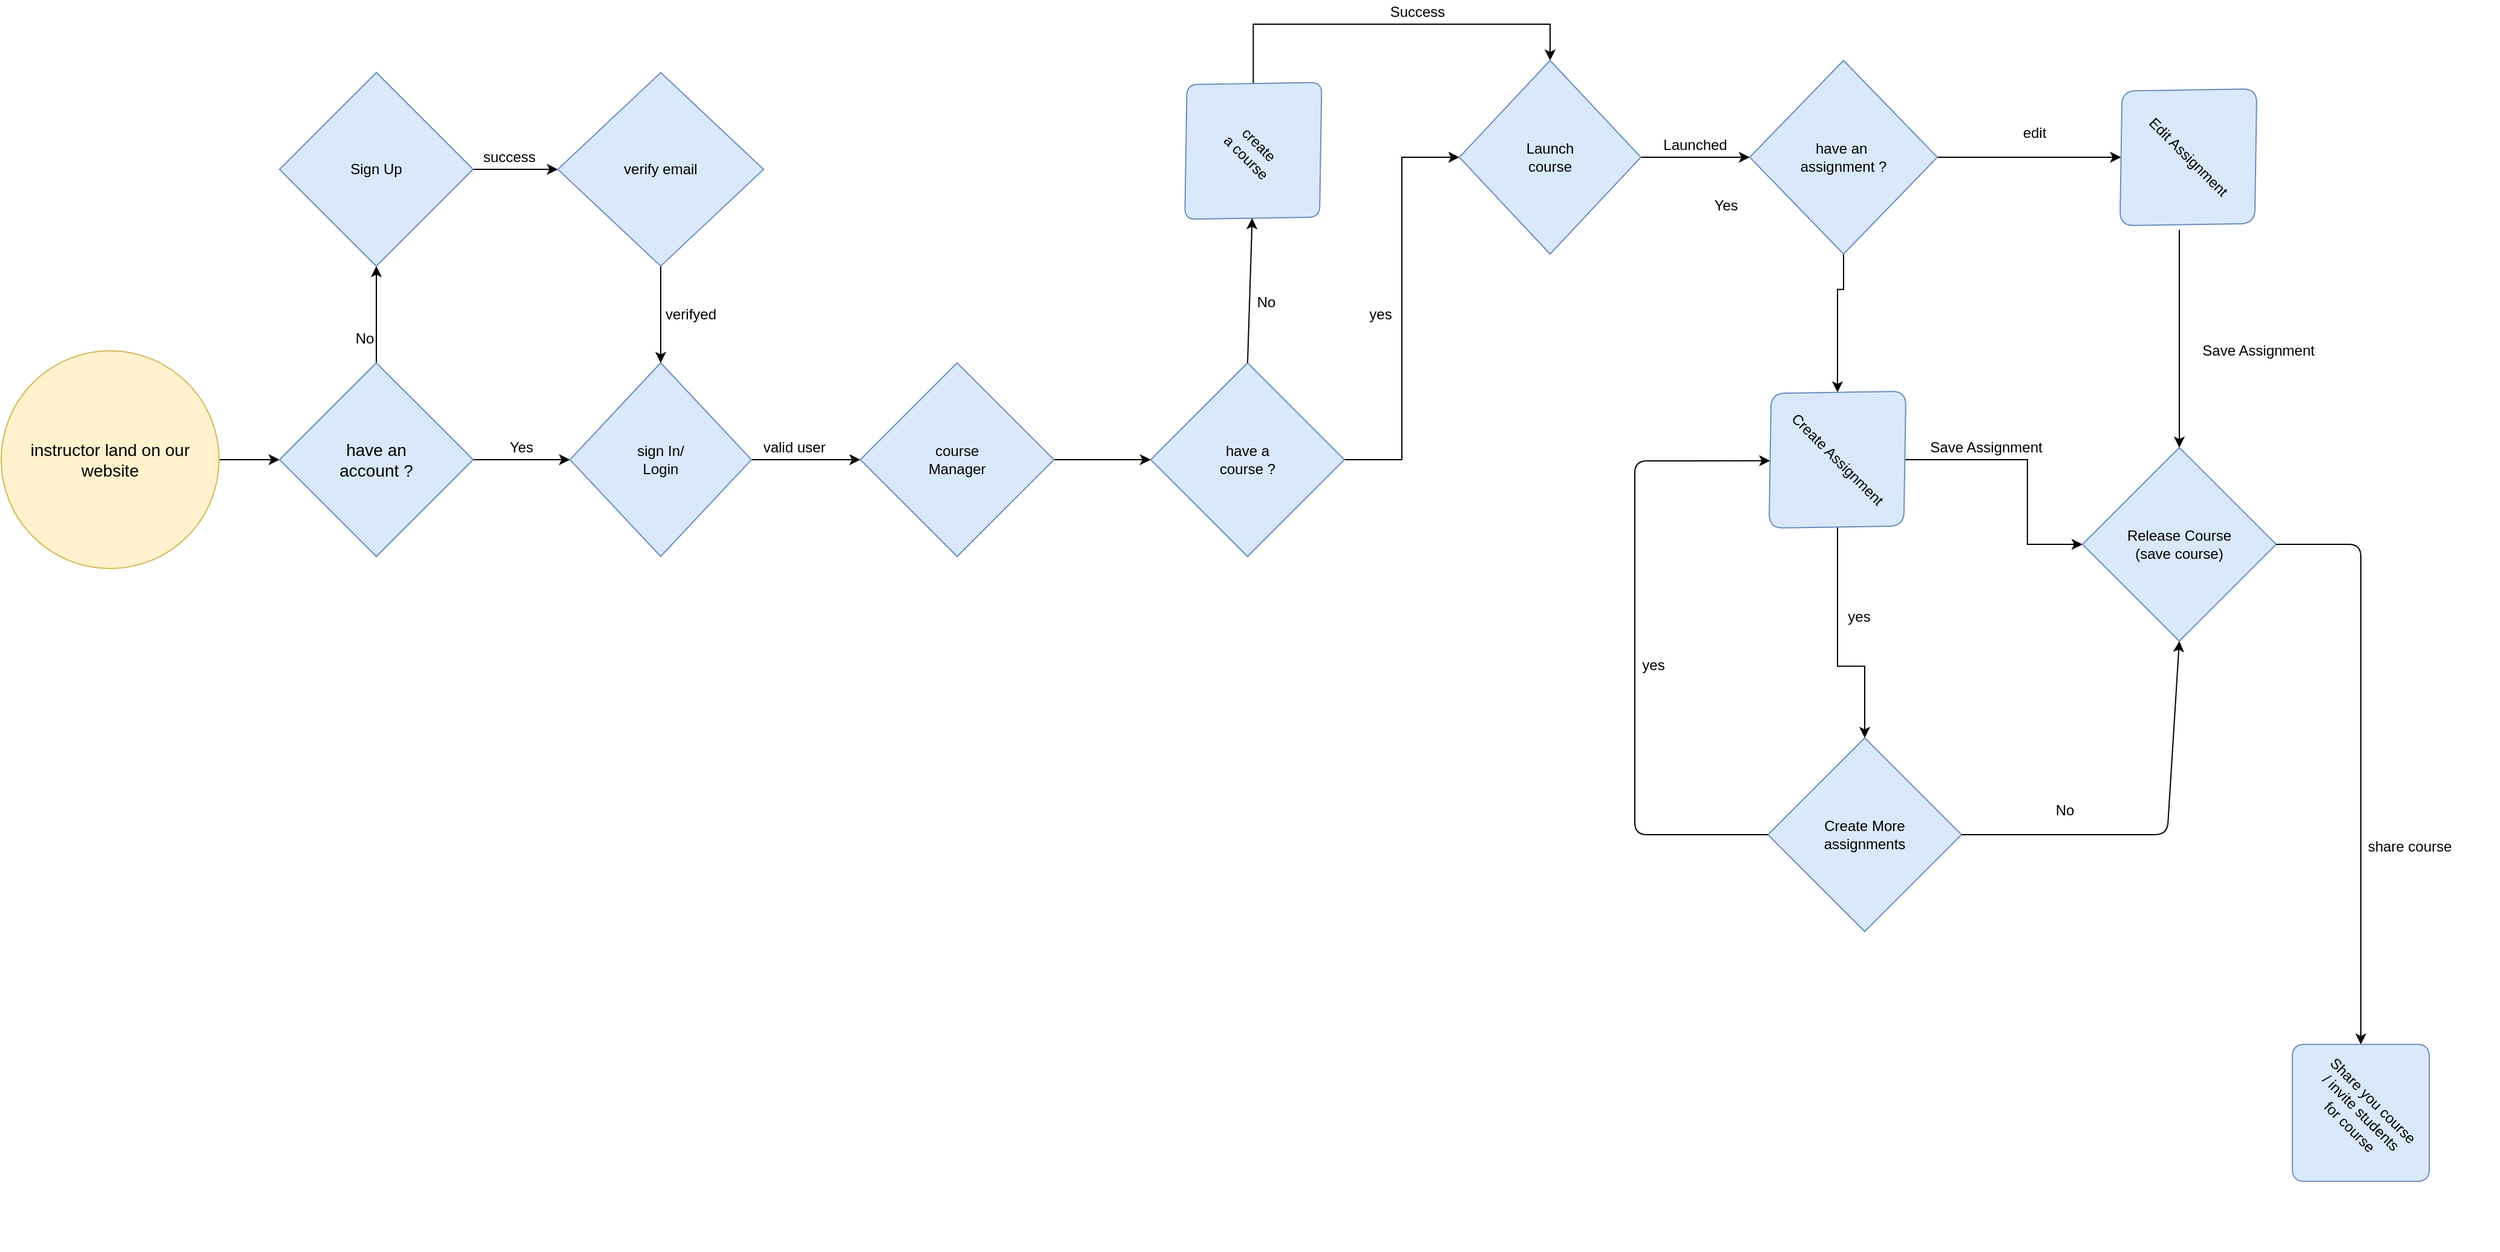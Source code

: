 <mxfile version="14.9.3" type="github">
  <diagram id="RUEkLYq3bLoNr5pZy6MD" name="Page-1">
    <mxGraphModel dx="1974" dy="1729" grid="1" gridSize="10" guides="1" tooltips="1" connect="1" arrows="1" fold="1" page="1" pageScale="1" pageWidth="850" pageHeight="1100" math="0" shadow="0">
      <root>
        <mxCell id="0" />
        <mxCell id="1" parent="0" />
        <mxCell id="P52JqAolS430aCwuecmm-8" value="" style="edgeStyle=orthogonalEdgeStyle;rounded=0;orthogonalLoop=1;jettySize=auto;html=1;" parent="1" source="P52JqAolS430aCwuecmm-1" target="P52JqAolS430aCwuecmm-2" edge="1">
          <mxGeometry relative="1" as="geometry" />
        </mxCell>
        <mxCell id="P52JqAolS430aCwuecmm-1" value="&lt;font style=&quot;font-size: 14px&quot;&gt;instructor land on our website&lt;/font&gt;" style="ellipse;whiteSpace=wrap;html=1;aspect=fixed;fillColor=#fff2cc;strokeColor=#d6b656;" parent="1" vertex="1">
          <mxGeometry x="-30" y="270" width="180" height="180" as="geometry" />
        </mxCell>
        <mxCell id="P52JqAolS430aCwuecmm-11" value="" style="edgeStyle=orthogonalEdgeStyle;rounded=0;orthogonalLoop=1;jettySize=auto;html=1;" parent="1" source="P52JqAolS430aCwuecmm-2" target="P52JqAolS430aCwuecmm-9" edge="1">
          <mxGeometry relative="1" as="geometry" />
        </mxCell>
        <mxCell id="P52JqAolS430aCwuecmm-18" value="" style="edgeStyle=orthogonalEdgeStyle;rounded=0;orthogonalLoop=1;jettySize=auto;html=1;" parent="1" source="P52JqAolS430aCwuecmm-2" target="P52JqAolS430aCwuecmm-14" edge="1">
          <mxGeometry relative="1" as="geometry" />
        </mxCell>
        <mxCell id="P52JqAolS430aCwuecmm-2" value="&lt;font style=&quot;font-size: 14px&quot;&gt;have an &lt;br&gt;account ?&lt;/font&gt;" style="rhombus;whiteSpace=wrap;html=1;fillColor=#dae8fc;strokeColor=#6c8ebf;" parent="1" vertex="1">
          <mxGeometry x="200" y="280" width="160" height="160" as="geometry" />
        </mxCell>
        <mxCell id="P52JqAolS430aCwuecmm-20" value="" style="edgeStyle=orthogonalEdgeStyle;rounded=0;orthogonalLoop=1;jettySize=auto;html=1;" parent="1" source="P52JqAolS430aCwuecmm-9" target="P52JqAolS430aCwuecmm-19" edge="1">
          <mxGeometry relative="1" as="geometry" />
        </mxCell>
        <mxCell id="P52JqAolS430aCwuecmm-9" value="Sign Up" style="rhombus;whiteSpace=wrap;html=1;fillColor=#dae8fc;strokeColor=#6c8ebf;" parent="1" vertex="1">
          <mxGeometry x="200" y="40" width="160" height="160" as="geometry" />
        </mxCell>
        <mxCell id="P52JqAolS430aCwuecmm-12" value="No" style="text;html=1;align=center;verticalAlign=middle;resizable=0;points=[];autosize=1;strokeColor=none;" parent="1" vertex="1">
          <mxGeometry x="255" y="250" width="30" height="20" as="geometry" />
        </mxCell>
        <mxCell id="P52JqAolS430aCwuecmm-13" value="Yes" style="text;html=1;strokeColor=none;fillColor=none;align=center;verticalAlign=middle;whiteSpace=wrap;rounded=0;" parent="1" vertex="1">
          <mxGeometry x="380" y="340" width="40" height="20" as="geometry" />
        </mxCell>
        <mxCell id="P52JqAolS430aCwuecmm-25" value="" style="edgeStyle=orthogonalEdgeStyle;rounded=0;orthogonalLoop=1;jettySize=auto;html=1;" parent="1" source="P52JqAolS430aCwuecmm-14" target="P52JqAolS430aCwuecmm-24" edge="1">
          <mxGeometry relative="1" as="geometry" />
        </mxCell>
        <mxCell id="P52JqAolS430aCwuecmm-14" value="sign In/&lt;br&gt;Login" style="rhombus;whiteSpace=wrap;html=1;fillColor=#dae8fc;strokeColor=#6c8ebf;" parent="1" vertex="1">
          <mxGeometry x="440" y="280" width="150" height="160" as="geometry" />
        </mxCell>
        <mxCell id="P52JqAolS430aCwuecmm-15" style="edgeStyle=orthogonalEdgeStyle;rounded=0;orthogonalLoop=1;jettySize=auto;html=1;exitX=0.5;exitY=1;exitDx=0;exitDy=0;" parent="1" source="P52JqAolS430aCwuecmm-2" target="P52JqAolS430aCwuecmm-2" edge="1">
          <mxGeometry relative="1" as="geometry" />
        </mxCell>
        <mxCell id="P52JqAolS430aCwuecmm-21" value="" style="edgeStyle=orthogonalEdgeStyle;rounded=0;orthogonalLoop=1;jettySize=auto;html=1;" parent="1" source="P52JqAolS430aCwuecmm-19" target="P52JqAolS430aCwuecmm-14" edge="1">
          <mxGeometry relative="1" as="geometry" />
        </mxCell>
        <mxCell id="P52JqAolS430aCwuecmm-19" value="verify email" style="rhombus;whiteSpace=wrap;html=1;fillColor=#dae8fc;strokeColor=#6c8ebf;" parent="1" vertex="1">
          <mxGeometry x="430" y="40" width="170" height="160" as="geometry" />
        </mxCell>
        <mxCell id="P52JqAolS430aCwuecmm-22" value="success" style="text;html=1;strokeColor=none;fillColor=none;align=center;verticalAlign=middle;whiteSpace=wrap;rounded=0;" parent="1" vertex="1">
          <mxGeometry x="370" y="100" width="40" height="20" as="geometry" />
        </mxCell>
        <mxCell id="P52JqAolS430aCwuecmm-23" value="verifyed" style="text;html=1;strokeColor=none;fillColor=none;align=center;verticalAlign=middle;whiteSpace=wrap;rounded=0;" parent="1" vertex="1">
          <mxGeometry x="520" y="230" width="40" height="20" as="geometry" />
        </mxCell>
        <mxCell id="P52JqAolS430aCwuecmm-29" value="" style="edgeStyle=orthogonalEdgeStyle;rounded=0;orthogonalLoop=1;jettySize=auto;html=1;" parent="1" source="P52JqAolS430aCwuecmm-24" target="P52JqAolS430aCwuecmm-28" edge="1">
          <mxGeometry relative="1" as="geometry" />
        </mxCell>
        <mxCell id="P52JqAolS430aCwuecmm-24" value="course&lt;br&gt;Manager" style="rhombus;whiteSpace=wrap;html=1;fillColor=#dae8fc;strokeColor=#6c8ebf;" parent="1" vertex="1">
          <mxGeometry x="680" y="280" width="160" height="160" as="geometry" />
        </mxCell>
        <mxCell id="P52JqAolS430aCwuecmm-27" value="valid user" style="text;html=1;align=center;verticalAlign=middle;resizable=0;points=[];autosize=1;strokeColor=none;" parent="1" vertex="1">
          <mxGeometry x="590" y="340" width="70" height="20" as="geometry" />
        </mxCell>
        <mxCell id="P52JqAolS430aCwuecmm-34" value="" style="edgeStyle=orthogonalEdgeStyle;rounded=0;orthogonalLoop=1;jettySize=auto;html=1;entryX=0;entryY=0.5;entryDx=0;entryDy=0;" parent="1" source="P52JqAolS430aCwuecmm-28" target="P52JqAolS430aCwuecmm-33" edge="1">
          <mxGeometry relative="1" as="geometry" />
        </mxCell>
        <mxCell id="P52JqAolS430aCwuecmm-28" value="have a &lt;br&gt;course ?" style="rhombus;whiteSpace=wrap;html=1;fillColor=#dae8fc;strokeColor=#6c8ebf;" parent="1" vertex="1">
          <mxGeometry x="920" y="280" width="160" height="160" as="geometry" />
        </mxCell>
        <mxCell id="P52JqAolS430aCwuecmm-45" value="" style="edgeStyle=orthogonalEdgeStyle;rounded=0;orthogonalLoop=1;jettySize=auto;html=1;entryX=0.5;entryY=0;entryDx=0;entryDy=0;" parent="1" source="P52JqAolS430aCwuecmm-30" target="P52JqAolS430aCwuecmm-33" edge="1">
          <mxGeometry relative="1" as="geometry">
            <Array as="points">
              <mxPoint x="1005" />
              <mxPoint x="1250" />
            </Array>
          </mxGeometry>
        </mxCell>
        <mxCell id="P52JqAolS430aCwuecmm-30" value="create&lt;br&gt;a course" style="rhombus;whiteSpace=wrap;html=1;fillColor=#dae8fc;strokeColor=#6c8ebf;rotation=45;rounded=1;arcSize=18;direction=west;" parent="1" vertex="1">
          <mxGeometry x="927.2" y="24.7" width="155" height="160" as="geometry" />
        </mxCell>
        <mxCell id="P52JqAolS430aCwuecmm-32" value="No" style="text;html=1;align=center;verticalAlign=middle;resizable=0;points=[];autosize=1;strokeColor=none;" parent="1" vertex="1">
          <mxGeometry x="1000" y="220" width="30" height="20" as="geometry" />
        </mxCell>
        <mxCell id="P52JqAolS430aCwuecmm-47" value="" style="edgeStyle=orthogonalEdgeStyle;rounded=0;orthogonalLoop=1;jettySize=auto;html=1;" parent="1" source="P52JqAolS430aCwuecmm-33" target="P52JqAolS430aCwuecmm-39" edge="1">
          <mxGeometry relative="1" as="geometry" />
        </mxCell>
        <mxCell id="P52JqAolS430aCwuecmm-33" value="Launch&lt;br&gt;course" style="rhombus;whiteSpace=wrap;html=1;fillColor=#dae8fc;strokeColor=#6c8ebf;" parent="1" vertex="1">
          <mxGeometry x="1175" y="30" width="150" height="160" as="geometry" />
        </mxCell>
        <mxCell id="P52JqAolS430aCwuecmm-35" value="yes" style="text;html=1;strokeColor=none;fillColor=none;align=center;verticalAlign=middle;whiteSpace=wrap;rounded=0;" parent="1" vertex="1">
          <mxGeometry x="1090" y="230" width="40" height="20" as="geometry" />
        </mxCell>
        <mxCell id="P52JqAolS430aCwuecmm-74" value="" style="edgeStyle=orthogonalEdgeStyle;rounded=0;orthogonalLoop=1;jettySize=auto;html=1;" parent="1" source="P52JqAolS430aCwuecmm-39" target="P52JqAolS430aCwuecmm-49" edge="1">
          <mxGeometry relative="1" as="geometry" />
        </mxCell>
        <mxCell id="P52JqAolS430aCwuecmm-76" value="" style="edgeStyle=orthogonalEdgeStyle;rounded=0;orthogonalLoop=1;jettySize=auto;html=1;" parent="1" source="P52JqAolS430aCwuecmm-39" target="P52JqAolS430aCwuecmm-75" edge="1">
          <mxGeometry relative="1" as="geometry" />
        </mxCell>
        <mxCell id="P52JqAolS430aCwuecmm-39" value="have an&amp;nbsp;&lt;br&gt;assignment ?" style="rhombus;whiteSpace=wrap;html=1;fillColor=#dae8fc;strokeColor=#6c8ebf;" parent="1" vertex="1">
          <mxGeometry x="1415" y="30" width="155" height="160" as="geometry" />
        </mxCell>
        <mxCell id="P52JqAolS430aCwuecmm-48" value="Launched" style="text;html=1;strokeColor=none;fillColor=none;align=center;verticalAlign=middle;whiteSpace=wrap;rounded=0;" parent="1" vertex="1">
          <mxGeometry x="1350" y="90" width="40" height="20" as="geometry" />
        </mxCell>
        <mxCell id="P52JqAolS430aCwuecmm-55" value="" style="edgeStyle=orthogonalEdgeStyle;rounded=0;orthogonalLoop=1;jettySize=auto;html=1;" parent="1" source="P52JqAolS430aCwuecmm-49" target="P52JqAolS430aCwuecmm-51" edge="1">
          <mxGeometry relative="1" as="geometry" />
        </mxCell>
        <mxCell id="P52JqAolS430aCwuecmm-57" value="" style="edgeStyle=orthogonalEdgeStyle;rounded=0;orthogonalLoop=1;jettySize=auto;html=1;" parent="1" source="P52JqAolS430aCwuecmm-49" target="P52JqAolS430aCwuecmm-56" edge="1">
          <mxGeometry relative="1" as="geometry" />
        </mxCell>
        <mxCell id="P52JqAolS430aCwuecmm-49" value="Create Assignment" style="rhombus;whiteSpace=wrap;html=1;fillColor=#dae8fc;strokeColor=#6c8ebf;direction=north;rounded=1;arcSize=23;rotation=45;" parent="1" vertex="1">
          <mxGeometry x="1410" y="280" width="155" height="160" as="geometry" />
        </mxCell>
        <mxCell id="P52JqAolS430aCwuecmm-51" value="Release Course&lt;br&gt;(save course)" style="rhombus;whiteSpace=wrap;html=1;fillColor=#dae8fc;strokeColor=#6c8ebf;" parent="1" vertex="1">
          <mxGeometry x="1690" y="350" width="160" height="160" as="geometry" />
        </mxCell>
        <mxCell id="P52JqAolS430aCwuecmm-54" value="Yes" style="text;html=1;align=center;verticalAlign=middle;resizable=0;points=[];autosize=1;strokeColor=none;" parent="1" vertex="1">
          <mxGeometry x="1380" y="140" width="30" height="20" as="geometry" />
        </mxCell>
        <mxCell id="P52JqAolS430aCwuecmm-56" value="Create More &lt;br&gt;assignments" style="rhombus;whiteSpace=wrap;html=1;fillColor=#dae8fc;strokeColor=#6c8ebf;" parent="1" vertex="1">
          <mxGeometry x="1430" y="590" width="160" height="160" as="geometry" />
        </mxCell>
        <mxCell id="P52JqAolS430aCwuecmm-64" value="yes" style="text;html=1;align=center;verticalAlign=middle;resizable=0;points=[];autosize=1;strokeColor=none;" parent="1" vertex="1">
          <mxGeometry x="1490" y="480" width="30" height="20" as="geometry" />
        </mxCell>
        <mxCell id="P52JqAolS430aCwuecmm-65" value="" style="endArrow=classic;html=1;entryX=0.5;entryY=1;entryDx=0;entryDy=0;" parent="1" target="P52JqAolS430aCwuecmm-51" edge="1">
          <mxGeometry width="50" height="50" relative="1" as="geometry">
            <mxPoint x="1590" y="670" as="sourcePoint" />
            <mxPoint x="1800" y="510" as="targetPoint" />
            <Array as="points">
              <mxPoint x="1760" y="670" />
            </Array>
          </mxGeometry>
        </mxCell>
        <mxCell id="P52JqAolS430aCwuecmm-66" value="No" style="text;html=1;align=center;verticalAlign=middle;resizable=0;points=[];autosize=1;strokeColor=none;" parent="1" vertex="1">
          <mxGeometry x="1660" y="640" width="30" height="20" as="geometry" />
        </mxCell>
        <mxCell id="P52JqAolS430aCwuecmm-67" value="Share you course&lt;br&gt;/ invite students&lt;br&gt;&amp;nbsp;for course" style="rhombus;whiteSpace=wrap;html=1;fillColor=#dae8fc;strokeColor=#6c8ebf;rotation=45;rounded=1;" parent="1" vertex="1">
          <mxGeometry x="1840" y="820" width="160" height="160" as="geometry" />
        </mxCell>
        <mxCell id="P52JqAolS430aCwuecmm-68" value="" style="endArrow=classic;html=1;exitX=1;exitY=0.5;exitDx=0;exitDy=0;entryX=0;entryY=0;entryDx=0;entryDy=0;" parent="1" source="P52JqAolS430aCwuecmm-51" target="P52JqAolS430aCwuecmm-67" edge="1">
          <mxGeometry width="50" height="50" relative="1" as="geometry">
            <mxPoint x="1600" y="360" as="sourcePoint" />
            <mxPoint x="1610" y="770" as="targetPoint" />
            <Array as="points">
              <mxPoint x="1920" y="430" />
            </Array>
          </mxGeometry>
        </mxCell>
        <mxCell id="P52JqAolS430aCwuecmm-69" value="share course" style="text;html=1;align=center;verticalAlign=middle;resizable=0;points=[];autosize=1;strokeColor=none;" parent="1" vertex="1">
          <mxGeometry x="1920" y="670" width="80" height="20" as="geometry" />
        </mxCell>
        <mxCell id="P52JqAolS430aCwuecmm-72" value="" style="endArrow=classic;html=1;exitX=0.5;exitY=0;exitDx=0;exitDy=0;entryX=0;entryY=0;entryDx=0;entryDy=0;" parent="1" source="P52JqAolS430aCwuecmm-28" target="P52JqAolS430aCwuecmm-30" edge="1">
          <mxGeometry width="50" height="50" relative="1" as="geometry">
            <mxPoint x="1160" y="330" as="sourcePoint" />
            <mxPoint x="1004" y="170" as="targetPoint" />
          </mxGeometry>
        </mxCell>
        <mxCell id="P52JqAolS430aCwuecmm-75" value="Edit Assignment" style="rhombus;whiteSpace=wrap;html=1;fillColor=#dae8fc;strokeColor=#6c8ebf;direction=north;rounded=1;arcSize=23;rotation=45;" parent="1" vertex="1">
          <mxGeometry x="1700" y="30" width="155" height="160" as="geometry" />
        </mxCell>
        <mxCell id="P52JqAolS430aCwuecmm-77" value="edit" style="text;html=1;align=center;verticalAlign=middle;resizable=0;points=[];autosize=1;strokeColor=none;" parent="1" vertex="1">
          <mxGeometry x="1635" y="80" width="30" height="20" as="geometry" />
        </mxCell>
        <mxCell id="P52JqAolS430aCwuecmm-78" value="" style="endArrow=classic;html=1;entryX=0.5;entryY=0;entryDx=0;entryDy=0;" parent="1" target="P52JqAolS430aCwuecmm-51" edge="1">
          <mxGeometry width="50" height="50" relative="1" as="geometry">
            <mxPoint x="1770" y="170" as="sourcePoint" />
            <mxPoint x="1590" y="280" as="targetPoint" />
          </mxGeometry>
        </mxCell>
        <mxCell id="P52JqAolS430aCwuecmm-79" value="Save Assignment" style="text;html=1;align=center;verticalAlign=middle;resizable=0;points=[];autosize=1;strokeColor=none;" parent="1" vertex="1">
          <mxGeometry x="1780" y="260" width="110" height="20" as="geometry" />
        </mxCell>
        <mxCell id="P52JqAolS430aCwuecmm-80" value="Save Assignment" style="text;html=1;align=center;verticalAlign=middle;resizable=0;points=[];autosize=1;strokeColor=none;" parent="1" vertex="1">
          <mxGeometry x="1555" y="340" width="110" height="20" as="geometry" />
        </mxCell>
        <mxCell id="zNdpLEjtTtn93k2vqWFM-1" value="" style="endArrow=classic;html=1;entryX=0;entryY=0;entryDx=0;entryDy=0;exitX=0;exitY=0.5;exitDx=0;exitDy=0;" edge="1" parent="1" source="P52JqAolS430aCwuecmm-56" target="P52JqAolS430aCwuecmm-49">
          <mxGeometry width="50" height="50" relative="1" as="geometry">
            <mxPoint x="1430" y="470" as="sourcePoint" />
            <mxPoint x="1480" y="420" as="targetPoint" />
            <Array as="points">
              <mxPoint x="1320" y="670" />
              <mxPoint x="1320" y="361" />
            </Array>
          </mxGeometry>
        </mxCell>
        <mxCell id="zNdpLEjtTtn93k2vqWFM-2" value="yes" style="text;html=1;align=center;verticalAlign=middle;resizable=0;points=[];autosize=1;strokeColor=none;" vertex="1" parent="1">
          <mxGeometry x="1320" y="520" width="30" height="20" as="geometry" />
        </mxCell>
        <mxCell id="zNdpLEjtTtn93k2vqWFM-3" value="Success" style="text;html=1;align=center;verticalAlign=middle;resizable=0;points=[];autosize=1;strokeColor=none;" vertex="1" parent="1">
          <mxGeometry x="1110" y="-20" width="60" height="20" as="geometry" />
        </mxCell>
      </root>
    </mxGraphModel>
  </diagram>
</mxfile>
